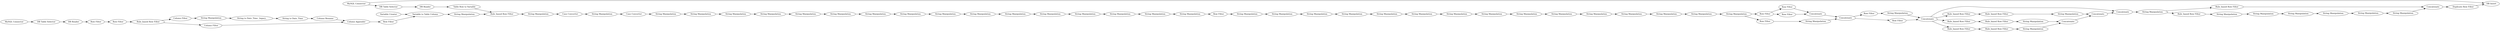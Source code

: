 digraph {
	82 -> 87
	7 -> 8
	35 -> 43
	84 -> 47
	89 -> 140
	78 -> 79
	57 -> 58
	125 -> 5
	40 -> 41
	22 -> 23
	141 -> 70
	113 -> 135
	8 -> 6
	48 -> 51
	102 -> 39
	123 -> 128
	11 -> 12
	126 -> 127
	42 -> 75
	121 -> 70
	136 -> 63
	61 -> 63
	133 -> 134
	14 -> 21
	72 -> 73
	122 -> 123
	80 -> 83
	13 -> 40
	41 -> 78
	23 -> 36
	135 -> 114
	101 -> 100
	6 -> 9
	127 -> 7
	128 -> 134
	5 -> 4
	111 -> 112
	132 -> 133
	115 -> 117
	75 -> 113
	134 -> 124
	92 -> 93
	10 -> 11
	112 -> 116
	49 -> 51
	47 -> 49
	47 -> 48
	36 -> 37
	73 -> 80
	98 -> 101
	94 -> 95
	83 -> 82
	131 -> 132
	54 -> 59
	117 -> 76
	110 -> 111
	84 -> 46
	21 -> 22
	58 -> 61
	99 -> 90
	46 -> 50
	12 -> 13
	105 -> 14
	90 -> 91
	89 -> 138
	44 -> 72
	63 -> 140
	138 -> 139
	137 -> 136
	141 -> 131
	43 -> 42
	104 -> 105
	116 -> 117
	53 -> 54
	93 -> 94
	139 -> 137
	89 -> 57
	87 -> 84
	51 -> 52
	135 -> 115
	4 -> 126
	89 -> 53
	39 -> 44
	59 -> 136
	85 -> 88
	79 -> 104
	91 -> 92
	52 -> 85
	95 -> 100
	140 -> 98
	86 -> 89
	124 -> 125
	76 -> 123
	114 -> 110
	98 -> 99
	50 -> 52
	100 -> 121
	88 -> 89
	37 -> 102
	52 -> 86
	9 -> 10
	126 [label="String Manipulation"]
	136 [label=Concatenate]
	6 [label="String Manipulation"]
	12 [label="String Manipulation"]
	75 [label="Row Filter"]
	115 [label="Column Filter"]
	11 [label="String Manipulation"]
	23 [label="String Manipulation"]
	47 [label="Row Filter"]
	93 [label="String Manipulation"]
	135 [label="Rule_based Row Filter"]
	134 [label="Rule_based Row Filter"]
	5 [label="String Manipulation"]
	79 [label="String Manipulation"]
	9 [label="String Manipulation"]
	58 [label="Rule_based Row Filter"]
	8 [label="String Manipulation"]
	122 [label="Variable Creator"]
	105 [label="String Manipulation"]
	92 [label="String Manipulation"]
	137 [label="String Manipulation"]
	41 [label="String Manipulation"]
	98 [label="String Manipulation"]
	54 [label="Rule_based Row Filter"]
	141 [label="MySQL Connector"]
	125 [label="Case Converter"]
	22 [label="String Manipulation"]
	53 [label="Rule_based Row Filter"]
	13 [label="String Manipulation"]
	43 [label="DB Table Selector"]
	102 [label="String Manipulation"]
	44 [label="String Manipulation"]
	104 [label="String Manipulation"]
	88 [label="String Manipulation"]
	52 [label=Concatenate]
	80 [label="String Manipulation"]
	39 [label="String Manipulation"]
	132 [label="DB Reader"]
	91 [label="String Manipulation"]
	57 [label="Rule_based Row Filter"]
	7 [label="String Manipulation"]
	21 [label="String Manipulation"]
	138 [label="Rule_based Row Filter"]
	121 [label="Duplicate Row Filter"]
	131 [label="DB Table Selector"]
	114 [label="Column Filter"]
	59 [label="String Manipulation"]
	123 [label="Variable to Table Column"]
	90 [label="String Manipulation"]
	72 [label="String Manipulation"]
	4 [label="Case Converter"]
	61 [label="String Manipulation"]
	124 [label="String Manipulation"]
	14 [label="Row Filter"]
	117 [label="Column Appender"]
	83 [label="String Manipulation"]
	94 [label="String Manipulation"]
	99 [label="Rule_based Row Filter"]
	35 [label="MySQL Connector"]
	140 [label=Concatenate]
	82 [label="String Manipulation"]
	46 [label="Row Filter"]
	116 [label="Column Rename"]
	40 [label="String Manipulation"]
	128 [label="String Manipulation"]
	133 [label="Table Row to Variable"]
	89 [label=Concatenate]
	78 [label="String Manipulation"]
	49 [label="Row Filter"]
	84 [label="String Manipulation"]
	51 [label=Concatenate]
	110 [label="String Manipulation"]
	10 [label="String Manipulation"]
	85 [label="Row Filter"]
	86 [label="Row Filter"]
	48 [label="Row Filter"]
	50 [label="String Manipulation"]
	42 [label="DB Reader"]
	112 [label="String to Date_Time"]
	87 [label="String Manipulation"]
	127 [label="String Manipulation"]
	101 [label="Rule_based Row Filter"]
	63 [label=Concatenate]
	76 [label="Row Filter"]
	100 [label=Concatenate]
	113 [label="Row Filter"]
	139 [label="Rule_based Row Filter"]
	70 [label="DB Insert"]
	36 [label="String Manipulation"]
	95 [label="String Manipulation"]
	111 [label="String to Date_Time _legacy_"]
	73 [label="String Manipulation"]
	37 [label="String Manipulation"]
	rankdir=LR
}
